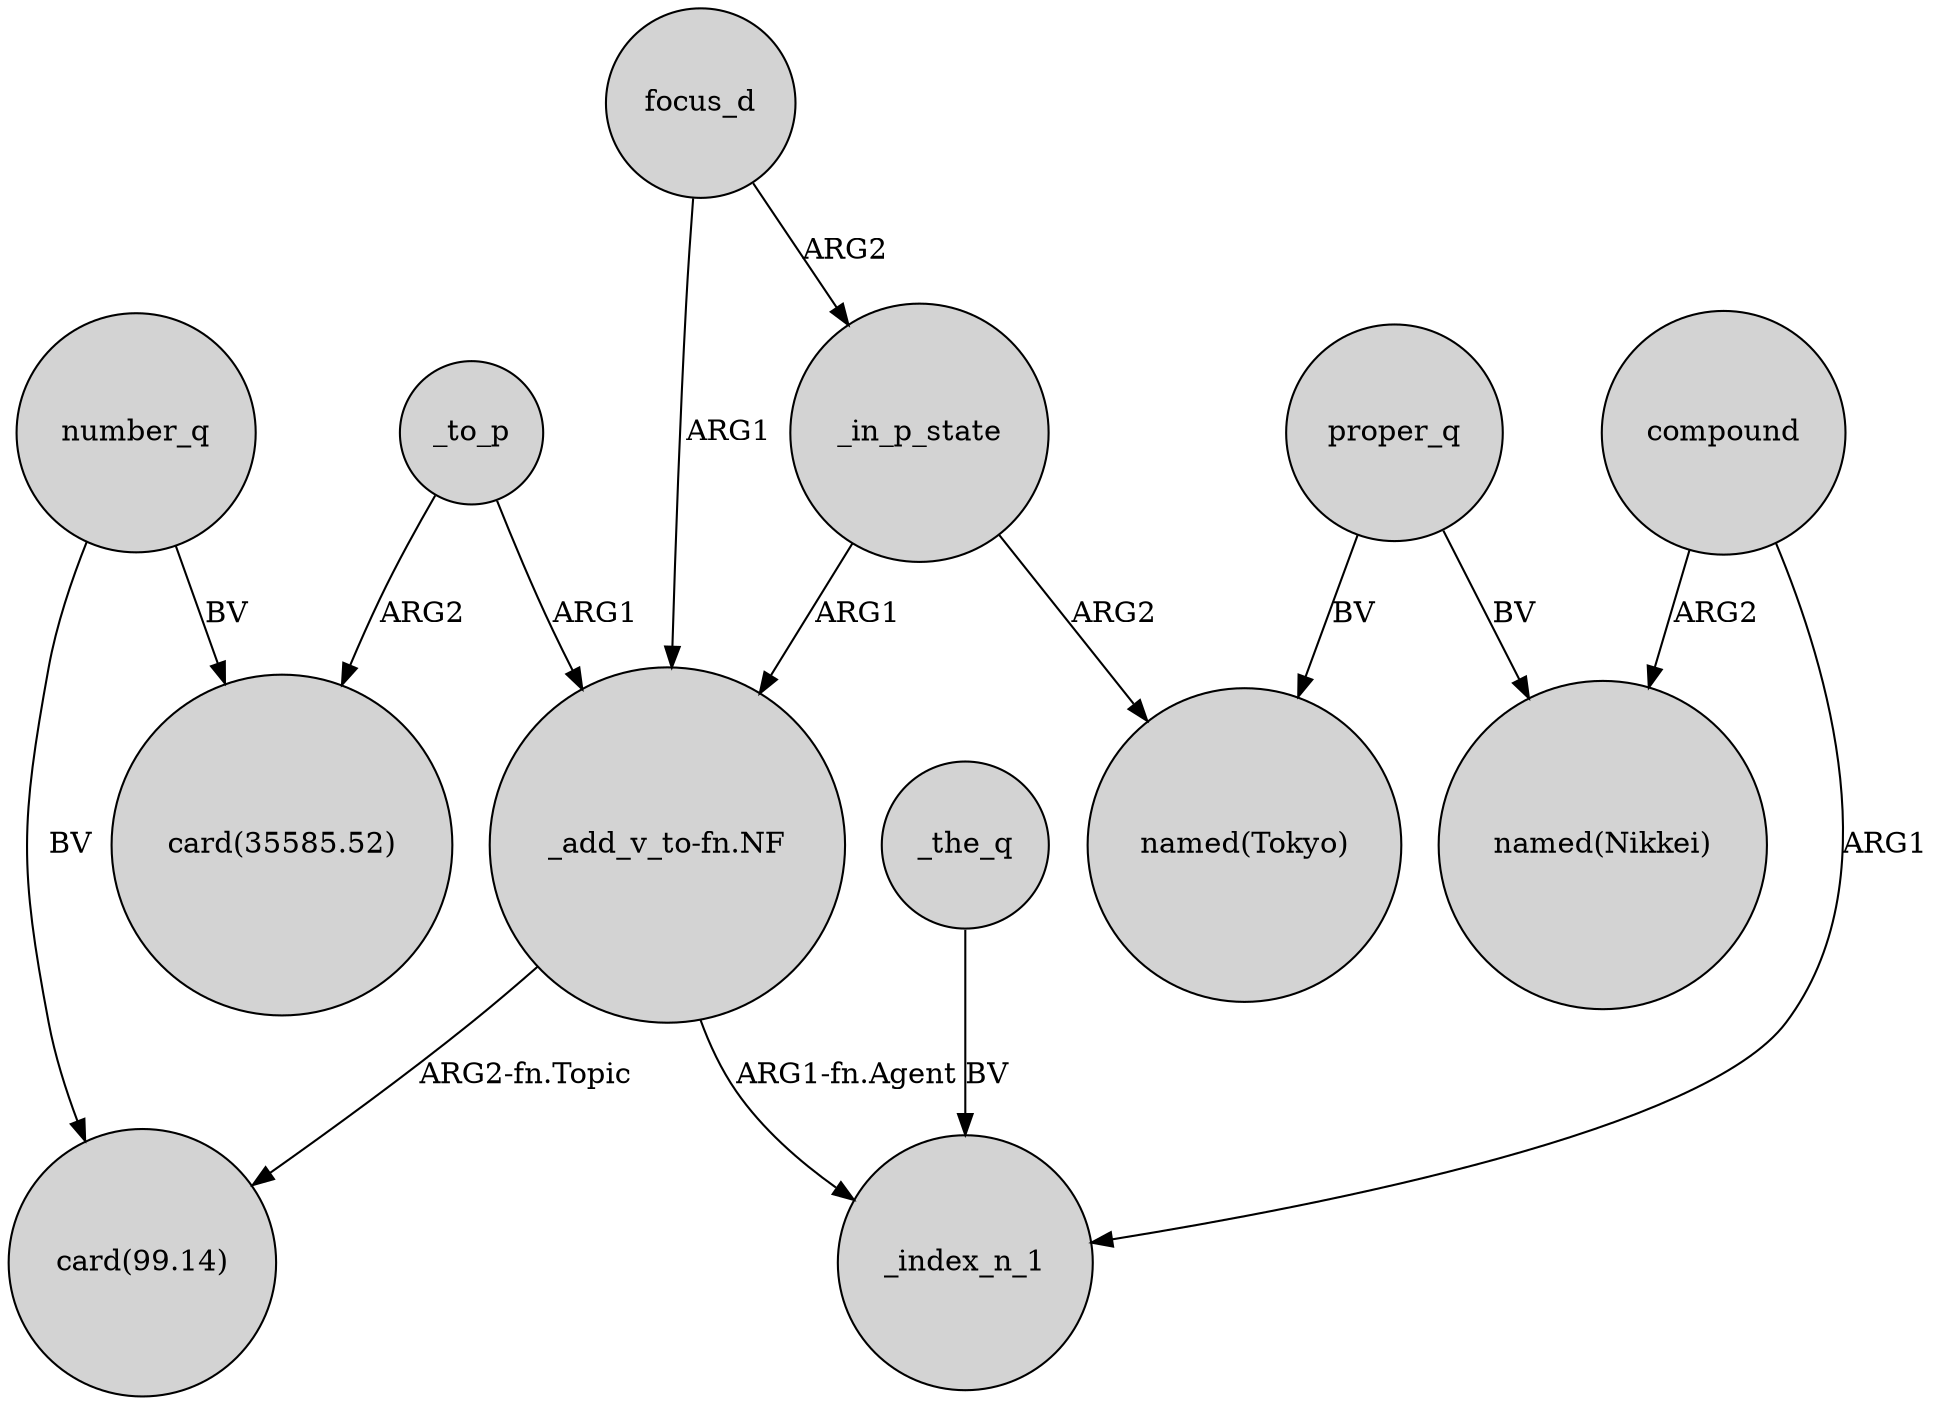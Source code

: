 digraph {
	node [shape=circle style=filled]
	number_q -> "card(35585.52)" [label=BV]
	number_q -> "card(99.14)" [label=BV]
	proper_q -> "named(Nikkei)" [label=BV]
	"_add_v_to-fn.NF" -> _index_n_1 [label="ARG1-fn.Agent"]
	_to_p -> "_add_v_to-fn.NF" [label=ARG1]
	_in_p_state -> "_add_v_to-fn.NF" [label=ARG1]
	focus_d -> "_add_v_to-fn.NF" [label=ARG1]
	compound -> "named(Nikkei)" [label=ARG2]
	proper_q -> "named(Tokyo)" [label=BV]
	"_add_v_to-fn.NF" -> "card(99.14)" [label="ARG2-fn.Topic"]
	_to_p -> "card(35585.52)" [label=ARG2]
	_in_p_state -> "named(Tokyo)" [label=ARG2]
	compound -> _index_n_1 [label=ARG1]
	focus_d -> _in_p_state [label=ARG2]
	_the_q -> _index_n_1 [label=BV]
}
